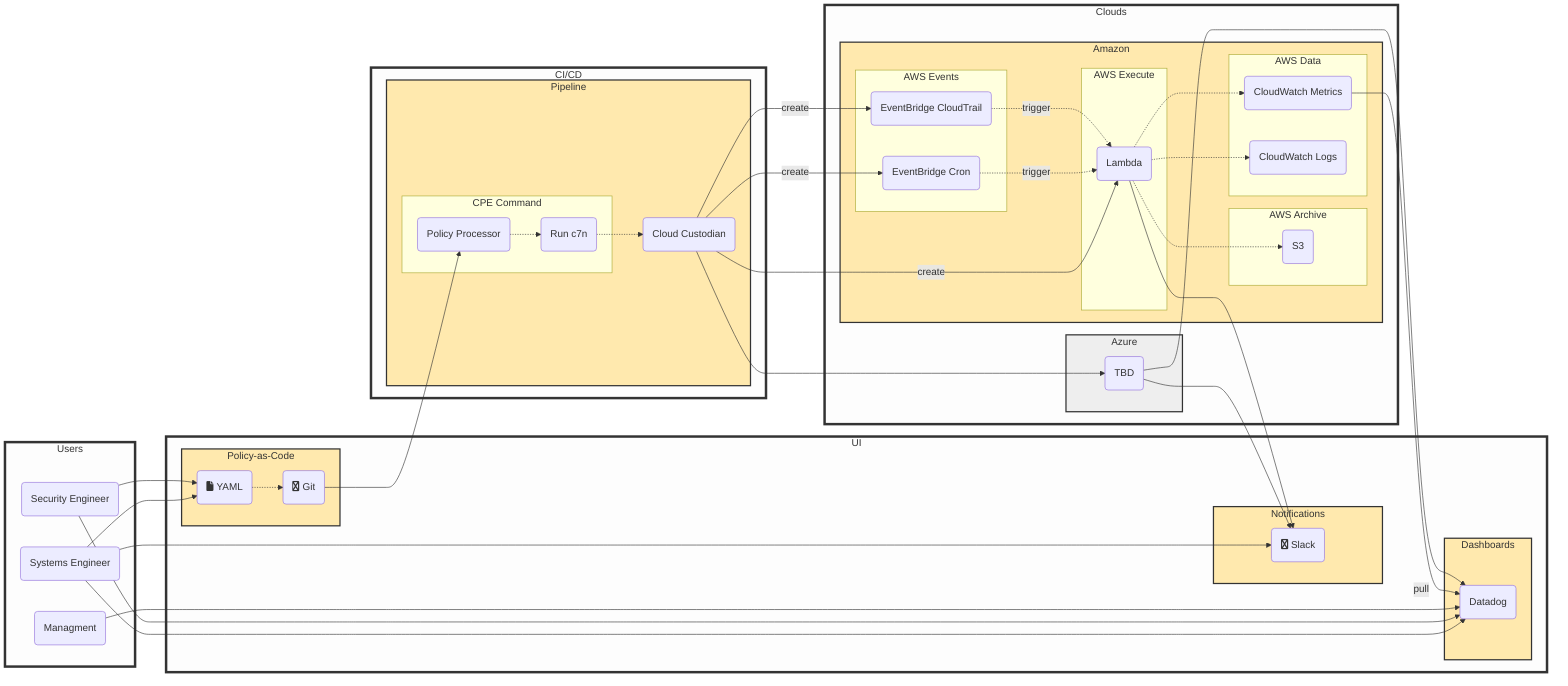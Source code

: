 graph LR

	se --> yaml
	se --> chat
	se--> charts
	sec --> yaml
	sec --> charts
	managment --> charts
	subgraph Users
		se(Systems Engineer)
		sec(Security Engineer)
		managment(Managment)
	end

	git --> cpe_1
	subgraph UI
		subgraph Policy-as-Code
			yaml(fa:fa-file YAML) -.-> git(fa:fa-git Git)
		end
		subgraph Dashboards
			charts(Datadog)
		end
		subgraph Notifications
			chat(fa:fa-slack Slack)
		end
	end

	c7n --create--> lambda
	c7n --create--> ebcron
	c7n --create--> ebcloudtrail
	c7n --> azure
	subgraph CI/CD
		subgraph Pipeline
		    cpe_run -.-> c7n(Cloud Custodian)
			subgraph CPE Command
			    cpe_1(Policy Processor) -.-> cpe_run(Run c7n)
			end
		end
	end

	lambda --> chat
	cwmetrics --pull--> charts
	azure --> charts
	azure --> chat
	subgraph Clouds

		lambda -.-> s3
		lambda -.-> cwmetrics
		lambda -.-> cwlogs
		ebcron -.trigger.-> lambda
		ebcloudtrail -.trigger.-> lambda
		subgraph Amazon
			subgraph AWS Execute
				lambda(Lambda)
			end
			subgraph AWS Archive
				s3("S3")
			end
			subgraph AWS Data
				cwmetrics(CloudWatch Metrics)
				cwlogs(CloudWatch Logs)
			end
			subgraph AWS Events
				ebcron(EventBridge Cron)
				ebcloudtrail(EventBridge CloudTrail)
			end
		end

		subgraph Azure
		style Azure fill:#eee
			azure(TBD)
		end

	end

	classDef layer fill:#fdfdfd,stroke:#333,stroke-width:4px
	classDef container fill:#ffe9ae,stroke:#333,stroke-width:2px
	class Users,UI,CI/CD,Clouds layer
	class Policy-as-Code,Notifications,Dashboards,Pipeline,Amazon,Azure container